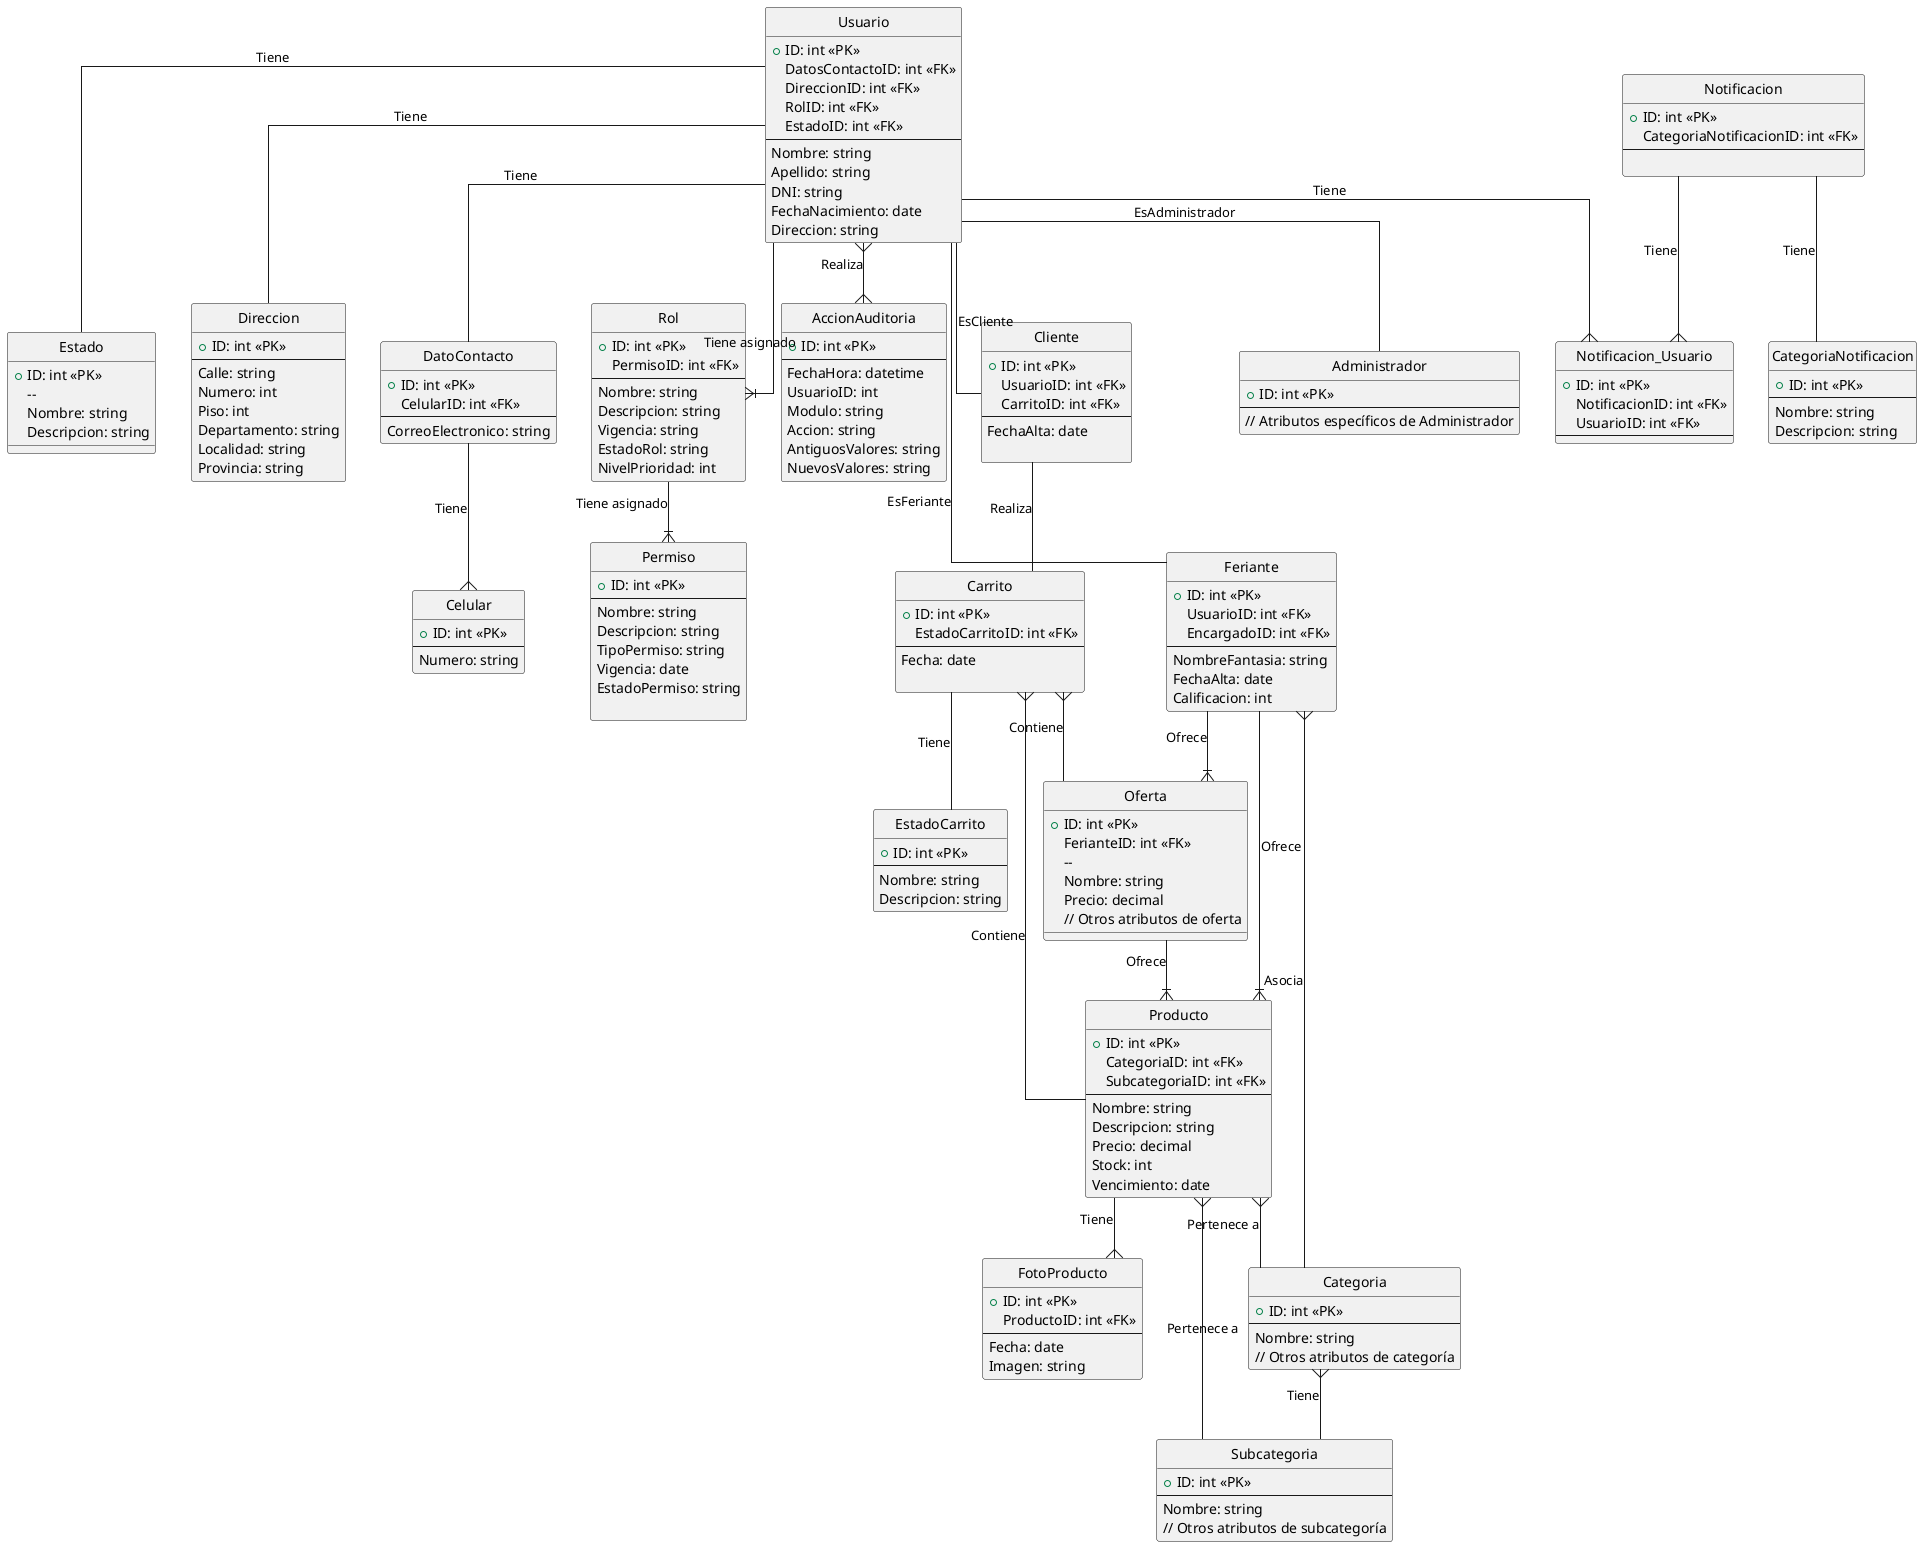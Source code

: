 @startuml = modelo

hide circle

skinparam linetype ortho 

!define ENTITY class
!define PK <<PK>>
!define FK <<FK>>

ENTITY Usuario {
  +ID: int PK
  DatosContactoID: int FK
  DireccionID: int FK
  RolID: int FK
  EstadoID: int FK
  --
  Nombre: string
  Apellido: string
  DNI: string
  FechaNacimiento: date
  Direccion: string
}

ENTITY Estado {
  +ID: int PK
  -- 
  Nombre: string
  Descripcion: string
}

ENTITY Direccion {
  +ID: int PK
  --
    Calle: string
    Numero: int
    Piso: int
    Departamento: string
    Localidad: string
    Provincia: string
}

ENTITY DatoContacto {
  +ID: int PK
  CelularID: int FK
  --
  CorreoElectronico: string
}

ENTITY Celular {
  +ID: int PK
  --
  Numero: string
}

ENTITY Rol {
  +ID: int PK
  PermisoID: int FK
  --
  Nombre: string
  Descripcion: string
  Vigencia: string 
  EstadoRol: string
  NivelPrioridad: int
}

ENTITY Permiso {
  +ID: int PK
  --
  Nombre: string 
  Descripcion: string
  TipoPermiso: string
  Vigencia: date
  EstadoPermiso: string

}

ENTITY AccionAuditoria {
  +ID: int PK
  --
  FechaHora: datetime
  UsuarioID: int
  Modulo: string
  Accion: string
  AntiguosValores: string
  NuevosValores: string
}

ENTITY Cliente {
  +ID: int PK
  UsuarioID: int FK
  CarritoID: int FK
  --
  FechaAlta: date

}

ENTITY Feriante {
  +ID: int PK
  UsuarioID: int FK
  EncargadoID: int FK
  --
  NombreFantasia: string
  FechaAlta: date
  Calificacion: int
}


ENTITY Administrador {
  +ID: int PK
  --
  // Atributos específicos de Administrador
}

ENTITY Producto {
  +ID: int PK
  CategoriaID: int FK
  SubcategoriaID: int FK
  --
  Nombre: string
  Descripcion: string
  Precio: decimal
  Stock: int
  Vencimiento: date
}

' ENTITY Stock {
'   +ID: int PK
'   FerianteID: int FK
'   ProductoID: int FK
'   Cantidad: int
' }

ENTITY FotoProducto {
  +ID: int PK
  ProductoID: int FK
  --
  Fecha: date
  Imagen: string
}

ENTITY Categoria {
  +ID: int PK
  --
  Nombre: string
  // Otros atributos de categoría
}

ENTITY Subcategoria {
  +ID: int PK
  --
  Nombre: string
  // Otros atributos de subcategoría
}

ENTITY Carrito {
  +ID: int PK
  EstadoCarritoID: int FK
  --
  Fecha: date
  
}

ENTITY EstadoCarrito {
  +ID: int PK
  --
  Nombre: string
  Descripcion: string
}

ENTITY Oferta {
  +ID: int PK
  FerianteID: int FK
  -- 
  Nombre: string
  Precio: decimal
  // Otros atributos de oferta
}

ENTITY Notificacion {
  +ID: int PK
  CategoriaNotificacionID: int FK
  --
  
}

ENTITY CategoriaNotificacion {
  +ID: int PK
  --
  Nombre: string
  Descripcion: string
}

ENTITY Notificacion_Usuario {
  +ID: int PK
  NotificacionID: int FK
  UsuarioID: int FK
  --
}



Cliente -- Carrito: Realiza
Carrito }-- Oferta: Contiene
Carrito }-- Producto: Contiene
Carrito -- EstadoCarrito: Tiene
Oferta --|{ Producto: Ofrece
Feriante --|{ Producto: Ofrece
Feriante --|{ Oferta: Ofrece
Feriante }-- Categoria: Asocia
Producto --{ FotoProducto: Tiene
Producto }-- Categoria: Pertenece a
Producto }-- Subcategoria: Pertenece a
Categoria }-- Subcategoria: Tiene
Usuario --|{ Rol: Tiene asignado
Rol --|{ Permiso: Tiene asignado
Usuario }--{ AccionAuditoria: Realiza
Usuario -- Cliente : EsCliente
Usuario -- Feriante : EsFeriante
Usuario -- Administrador : EsAdministrador
Usuario -- Direccion : Tiene
Usuario -- DatoContacto : Tiene
DatoContacto --{ Celular : Tiene
Usuario -- Estado : Tiene
Usuario --{ Notificacion_Usuario : Tiene
Notificacion --{ Notificacion_Usuario : Tiene
Notificacion -- CategoriaNotificacion : Tiene

@enduml
